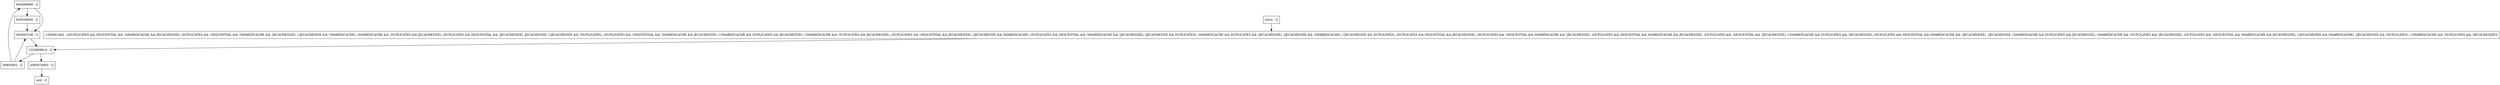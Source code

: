 digraph resetSharedCache {
node [shape=record];
604469668 [label="604469668 - []"];
entry [label="entry - []"];
exit [label="exit - []"];
56804962 [label="56804962 - []"];
2095874902 [label="2095874902 - []"];
483663108 [label="483663108 - []"];
826538640 [label="826538640 - []"];
1200941462 [label="1200941462 - [(DUPLICATES && SEQUENTIAL && !SHAREDCACHE && JECACHESIZE), (DUPLICATES && !SEQUENTIAL && !SHAREDCACHE && !JECACHESIZE), (!JECACHESIZE && !SHAREDCACHE), (SHAREDCACHE && !DUPLICATES && JECACHESIZE), (DUPLICATES && SEQUENTIAL && !JECACHESIZE), JECACHESIZE, (!JECACHESIZE && !DUPLICATES), (DUPLICATES && !SEQUENTIAL && !SHAREDCACHE && JECACHESIZE), (!SHAREDCACHE && DUPLICATES && JECACHESIZE), (!SHAREDCACHE && !DUPLICATES && JECACHESIZE), (DUPLICATES && !SEQUENTIAL && JECACHESIZE), (JECACHESIZE && SHAREDCACHE), (DUPLICATES && SEQUENTIAL && !SHAREDCACHE && !JECACHESIZE), (JECACHESIZE && DUPLICATES), (SHAREDCACHE && DUPLICATES && !JECACHESIZE), (JECACHESIZE && !SHAREDCACHE), (!JECACHESIZE && DUPLICATES), (DUPLICATES && SEQUENTIAL && JECACHESIZE), (DUPLICATES && !SEQUENTIAL && SHAREDCACHE && !JECACHESIZE), (DUPLICATES && SEQUENTIAL && SHAREDCACHE && JECACHESIZE), (DUPLICATES && !SEQUENTIAL && !JECACHESIZE), (!SHAREDCACHE && DUPLICATES && !JECACHESIZE), (DUPLICATES && SEQUENTIAL && SHAREDCACHE && !JECACHESIZE), !JECACHESIZE, (SHAREDCACHE && DUPLICATES && JECACHESIZE), (SHAREDCACHE && !DUPLICATES && !JECACHESIZE), (DUPLICATES && !SEQUENTIAL && SHAREDCACHE && JECACHESIZE), (!JECACHESIZE && SHAREDCACHE), (JECACHESIZE && !DUPLICATES), (!SHAREDCACHE && !DUPLICATES && !JECACHESIZE)]"];
1225669814 [label="1225669814 - []"];
entry;
exit;
604469668 -> 483663108;
604469668 -> 826538640;
entry -> 1200941462;
56804962 -> 604469668;
56804962 -> 483663108;
2095874902 -> exit;
483663108 -> 1225669814;
826538640 -> 483663108;
1200941462 -> 1225669814;
1225669814 -> 56804962;
1225669814 -> 2095874902;
}
